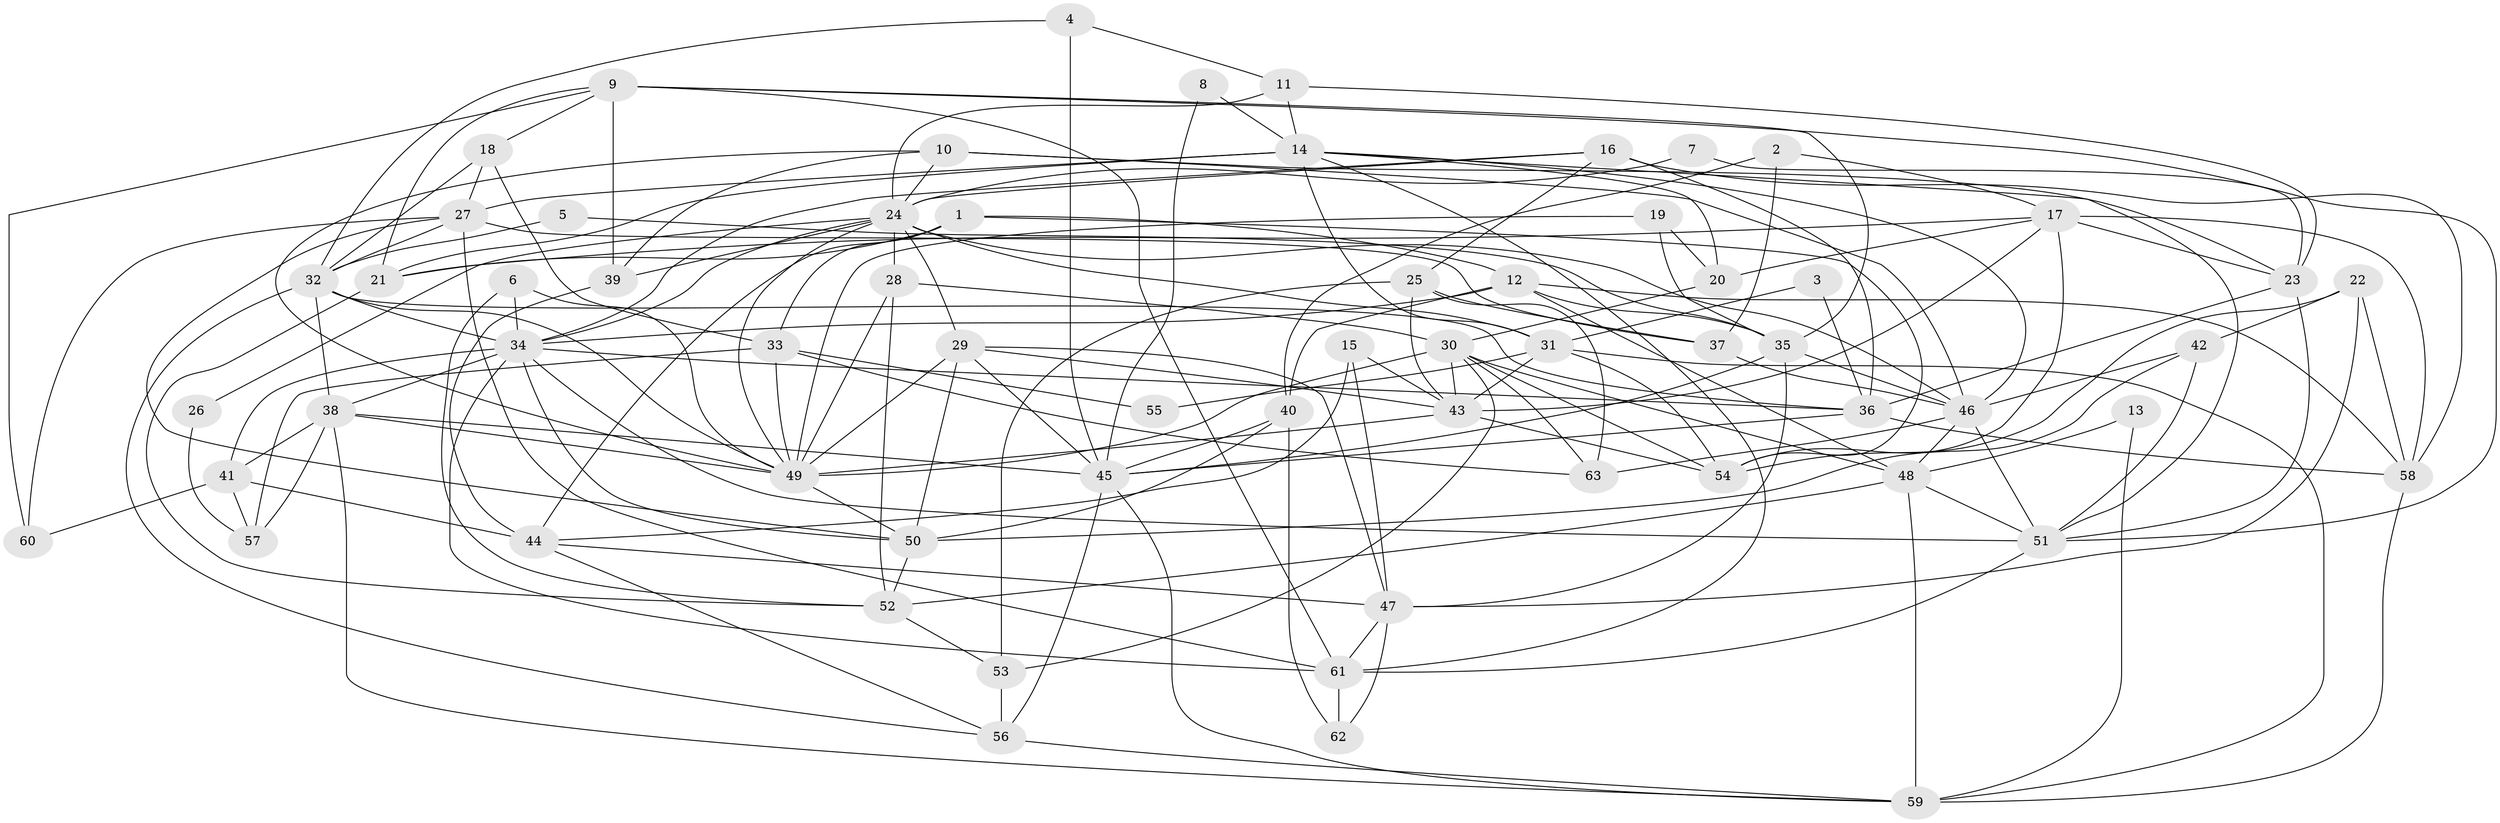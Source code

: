 // original degree distribution, {4: 0.2619047619047619, 5: 0.2222222222222222, 3: 0.2857142857142857, 6: 0.06349206349206349, 2: 0.11904761904761904, 7: 0.015873015873015872, 8: 0.031746031746031744}
// Generated by graph-tools (version 1.1) at 2025/50/03/09/25 03:50:15]
// undirected, 63 vertices, 173 edges
graph export_dot {
graph [start="1"]
  node [color=gray90,style=filled];
  1;
  2;
  3;
  4;
  5;
  6;
  7;
  8;
  9;
  10;
  11;
  12;
  13;
  14;
  15;
  16;
  17;
  18;
  19;
  20;
  21;
  22;
  23;
  24;
  25;
  26;
  27;
  28;
  29;
  30;
  31;
  32;
  33;
  34;
  35;
  36;
  37;
  38;
  39;
  40;
  41;
  42;
  43;
  44;
  45;
  46;
  47;
  48;
  49;
  50;
  51;
  52;
  53;
  54;
  55;
  56;
  57;
  58;
  59;
  60;
  61;
  62;
  63;
  1 -- 12 [weight=1.0];
  1 -- 21 [weight=1.0];
  1 -- 33 [weight=1.0];
  1 -- 44 [weight=1.0];
  1 -- 54 [weight=1.0];
  2 -- 17 [weight=1.0];
  2 -- 37 [weight=1.0];
  2 -- 40 [weight=1.0];
  3 -- 31 [weight=1.0];
  3 -- 36 [weight=1.0];
  4 -- 11 [weight=1.0];
  4 -- 32 [weight=1.0];
  4 -- 45 [weight=1.0];
  5 -- 32 [weight=1.0];
  5 -- 35 [weight=1.0];
  6 -- 34 [weight=1.0];
  6 -- 49 [weight=1.0];
  6 -- 52 [weight=1.0];
  7 -- 23 [weight=1.0];
  7 -- 24 [weight=1.0];
  8 -- 14 [weight=1.0];
  8 -- 45 [weight=1.0];
  9 -- 18 [weight=1.0];
  9 -- 21 [weight=1.0];
  9 -- 35 [weight=1.0];
  9 -- 39 [weight=1.0];
  9 -- 51 [weight=1.0];
  9 -- 60 [weight=1.0];
  9 -- 61 [weight=1.0];
  10 -- 23 [weight=1.0];
  10 -- 24 [weight=1.0];
  10 -- 39 [weight=1.0];
  10 -- 46 [weight=1.0];
  10 -- 49 [weight=1.0];
  11 -- 14 [weight=1.0];
  11 -- 23 [weight=1.0];
  11 -- 24 [weight=1.0];
  12 -- 34 [weight=1.0];
  12 -- 35 [weight=1.0];
  12 -- 40 [weight=1.0];
  12 -- 48 [weight=2.0];
  12 -- 58 [weight=1.0];
  13 -- 48 [weight=1.0];
  13 -- 59 [weight=1.0];
  14 -- 20 [weight=1.0];
  14 -- 21 [weight=1.0];
  14 -- 27 [weight=1.0];
  14 -- 31 [weight=1.0];
  14 -- 46 [weight=1.0];
  14 -- 51 [weight=1.0];
  14 -- 61 [weight=1.0];
  15 -- 43 [weight=1.0];
  15 -- 44 [weight=1.0];
  15 -- 47 [weight=1.0];
  16 -- 24 [weight=1.0];
  16 -- 25 [weight=1.0];
  16 -- 34 [weight=1.0];
  16 -- 36 [weight=1.0];
  16 -- 58 [weight=1.0];
  17 -- 20 [weight=1.0];
  17 -- 21 [weight=1.0];
  17 -- 23 [weight=1.0];
  17 -- 43 [weight=1.0];
  17 -- 54 [weight=1.0];
  17 -- 58 [weight=1.0];
  18 -- 27 [weight=1.0];
  18 -- 32 [weight=1.0];
  18 -- 33 [weight=1.0];
  19 -- 20 [weight=1.0];
  19 -- 35 [weight=1.0];
  19 -- 49 [weight=1.0];
  20 -- 30 [weight=1.0];
  21 -- 52 [weight=1.0];
  22 -- 42 [weight=1.0];
  22 -- 47 [weight=1.0];
  22 -- 54 [weight=1.0];
  22 -- 58 [weight=1.0];
  23 -- 36 [weight=1.0];
  23 -- 51 [weight=1.0];
  24 -- 26 [weight=1.0];
  24 -- 28 [weight=1.0];
  24 -- 29 [weight=1.0];
  24 -- 31 [weight=1.0];
  24 -- 34 [weight=2.0];
  24 -- 39 [weight=1.0];
  24 -- 46 [weight=1.0];
  24 -- 49 [weight=1.0];
  25 -- 37 [weight=1.0];
  25 -- 43 [weight=1.0];
  25 -- 53 [weight=1.0];
  25 -- 63 [weight=1.0];
  26 -- 57 [weight=1.0];
  27 -- 32 [weight=1.0];
  27 -- 37 [weight=1.0];
  27 -- 50 [weight=1.0];
  27 -- 60 [weight=1.0];
  27 -- 61 [weight=1.0];
  28 -- 30 [weight=1.0];
  28 -- 49 [weight=1.0];
  28 -- 52 [weight=1.0];
  29 -- 43 [weight=1.0];
  29 -- 45 [weight=1.0];
  29 -- 47 [weight=1.0];
  29 -- 49 [weight=3.0];
  29 -- 50 [weight=1.0];
  30 -- 43 [weight=1.0];
  30 -- 48 [weight=1.0];
  30 -- 49 [weight=1.0];
  30 -- 53 [weight=1.0];
  30 -- 54 [weight=1.0];
  30 -- 63 [weight=1.0];
  31 -- 43 [weight=1.0];
  31 -- 54 [weight=1.0];
  31 -- 55 [weight=1.0];
  31 -- 59 [weight=1.0];
  32 -- 34 [weight=1.0];
  32 -- 36 [weight=1.0];
  32 -- 38 [weight=1.0];
  32 -- 49 [weight=1.0];
  32 -- 56 [weight=1.0];
  33 -- 49 [weight=1.0];
  33 -- 55 [weight=1.0];
  33 -- 57 [weight=1.0];
  33 -- 63 [weight=1.0];
  34 -- 36 [weight=1.0];
  34 -- 38 [weight=1.0];
  34 -- 41 [weight=2.0];
  34 -- 50 [weight=1.0];
  34 -- 51 [weight=1.0];
  34 -- 61 [weight=1.0];
  35 -- 45 [weight=1.0];
  35 -- 46 [weight=1.0];
  35 -- 47 [weight=1.0];
  36 -- 45 [weight=1.0];
  36 -- 58 [weight=1.0];
  37 -- 46 [weight=1.0];
  38 -- 41 [weight=1.0];
  38 -- 45 [weight=1.0];
  38 -- 49 [weight=2.0];
  38 -- 57 [weight=1.0];
  38 -- 59 [weight=1.0];
  39 -- 44 [weight=1.0];
  40 -- 45 [weight=1.0];
  40 -- 50 [weight=1.0];
  40 -- 62 [weight=1.0];
  41 -- 44 [weight=1.0];
  41 -- 57 [weight=1.0];
  41 -- 60 [weight=1.0];
  42 -- 46 [weight=1.0];
  42 -- 50 [weight=1.0];
  42 -- 51 [weight=1.0];
  43 -- 49 [weight=1.0];
  43 -- 54 [weight=1.0];
  44 -- 47 [weight=1.0];
  44 -- 56 [weight=1.0];
  45 -- 56 [weight=1.0];
  45 -- 59 [weight=1.0];
  46 -- 48 [weight=1.0];
  46 -- 51 [weight=1.0];
  46 -- 63 [weight=1.0];
  47 -- 61 [weight=1.0];
  47 -- 62 [weight=1.0];
  48 -- 51 [weight=1.0];
  48 -- 52 [weight=1.0];
  48 -- 59 [weight=1.0];
  49 -- 50 [weight=1.0];
  50 -- 52 [weight=1.0];
  51 -- 61 [weight=1.0];
  52 -- 53 [weight=1.0];
  53 -- 56 [weight=1.0];
  56 -- 59 [weight=1.0];
  58 -- 59 [weight=1.0];
  61 -- 62 [weight=1.0];
}
